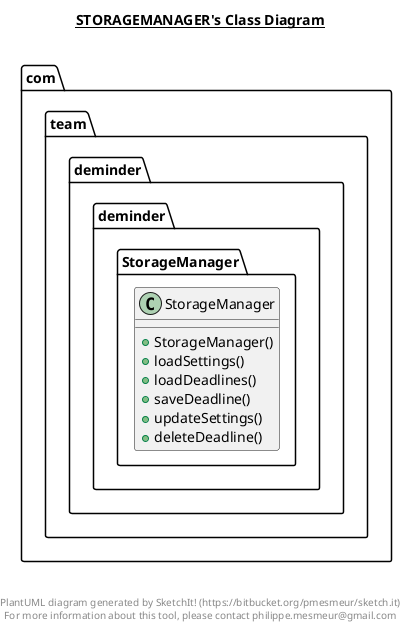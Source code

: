 @startuml

title __STORAGEMANAGER's Class Diagram__\n

  package com.team.deminder.deminder {
    package com.team.deminder.deminder.StorageManager {
      class StorageManager {
          + StorageManager()
          + loadSettings()
          + loadDeadlines()
          + saveDeadline()
          + updateSettings()
          + deleteDeadline()
      }
    }
  }
  



right footer


PlantUML diagram generated by SketchIt! (https://bitbucket.org/pmesmeur/sketch.it)
For more information about this tool, please contact philippe.mesmeur@gmail.com
endfooter

@enduml
